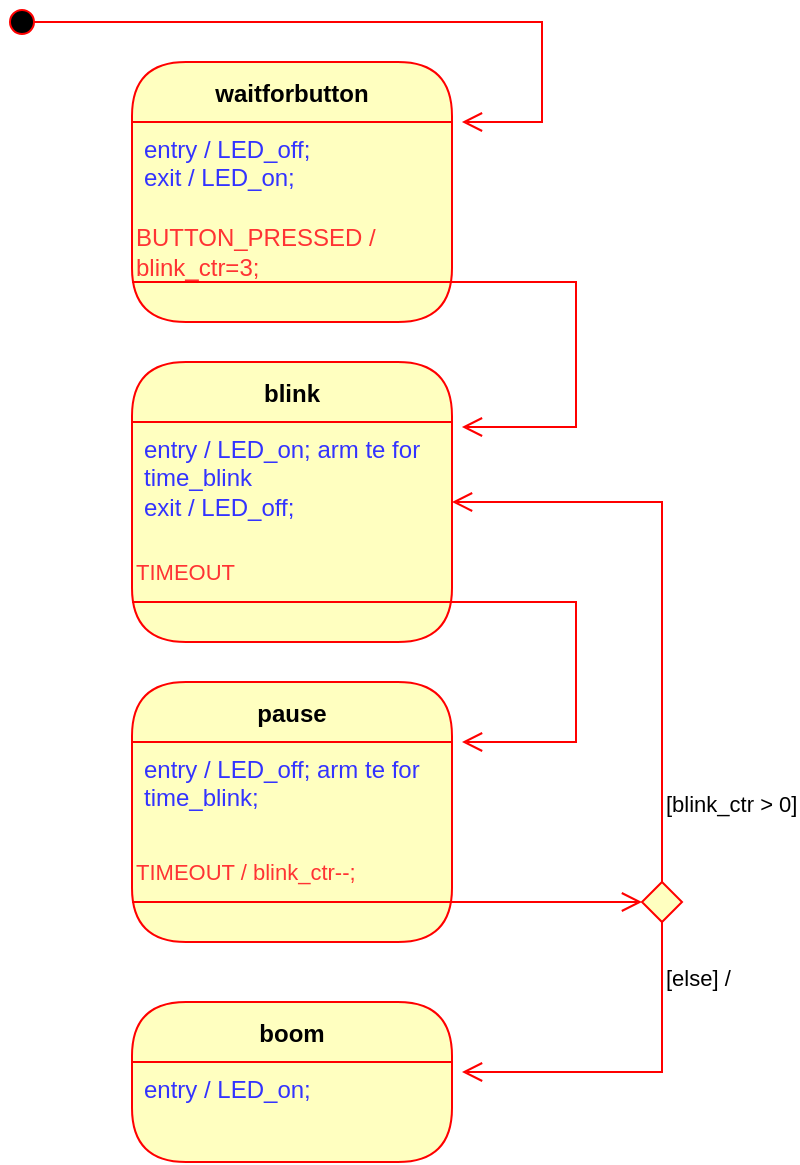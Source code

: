 <mxfile version="26.0.9">
  <diagram name="Page-1" id="0SSIopHa4KQqgShaAo-E">
    <mxGraphModel dx="1098" dy="820" grid="1" gridSize="10" guides="1" tooltips="1" connect="1" arrows="1" fold="1" page="1" pageScale="1" pageWidth="850" pageHeight="1100" math="0" shadow="0">
      <root>
        <mxCell id="0" />
        <mxCell id="1" parent="0" />
        <mxCell id="D9UuQ2wnrxMEj07U3R2p-6" value="blink" style="swimlane;fontStyle=1;align=center;verticalAlign=middle;childLayout=stackLayout;horizontal=1;startSize=30;horizontalStack=0;resizeParent=0;resizeLast=1;container=0;fontColor=#000000;collapsible=0;rounded=1;arcSize=30;strokeColor=#ff0000;fillColor=#ffffc0;swimlaneFillColor=#ffffc0;dropTarget=0;" vertex="1" parent="1">
          <mxGeometry x="135" y="210" width="160" height="140" as="geometry" />
        </mxCell>
        <mxCell id="D9UuQ2wnrxMEj07U3R2p-9" value="&lt;div&gt;&lt;br&gt;&lt;/div&gt;&lt;div&gt;&lt;br&gt;&lt;/div&gt;" style="text;html=1;strokeColor=none;fillColor=none;align=center;verticalAlign=middle;spacingLeft=4;spacingRight=4;whiteSpace=wrap;overflow=hidden;rotatable=0;fontColor=#000000;" vertex="1" parent="D9UuQ2wnrxMEj07U3R2p-6">
          <mxGeometry y="30" width="160" height="110" as="geometry" />
        </mxCell>
        <mxCell id="D9UuQ2wnrxMEj07U3R2p-10" value="entry / LED_on; arm te for time_blink&lt;div&gt;exit / LED_off;&lt;/div&gt;" style="text;strokeColor=none;fillColor=none;align=left;verticalAlign=top;spacingLeft=4;spacingRight=4;overflow=hidden;rotatable=0;points=[[0,0.5],[1,0.5]];portConstraint=eastwest;whiteSpace=wrap;html=1;fontColor=#3333FF;" vertex="1" parent="1">
          <mxGeometry x="135" y="240" width="160" height="50" as="geometry" />
        </mxCell>
        <mxCell id="D9UuQ2wnrxMEj07U3R2p-8" value="" style="edgeStyle=orthogonalEdgeStyle;html=1;verticalAlign=bottom;endArrow=open;endSize=8;strokeColor=#ff0000;rounded=0;" edge="1" parent="1">
          <mxGeometry relative="1" as="geometry">
            <mxPoint x="300" y="400" as="targetPoint" />
            <mxPoint x="135" y="330" as="sourcePoint" />
            <Array as="points">
              <mxPoint x="357" y="330" />
              <mxPoint x="357" y="400" />
            </Array>
          </mxGeometry>
        </mxCell>
        <mxCell id="D9UuQ2wnrxMEj07U3R2p-11" value="&lt;div style=&quot;text-align: left;&quot;&gt;&lt;br&gt;&lt;/div&gt;" style="edgeLabel;html=1;align=center;verticalAlign=middle;resizable=0;points=[];" vertex="1" connectable="0" parent="D9UuQ2wnrxMEj07U3R2p-8">
          <mxGeometry x="-0.648" y="2" relative="1" as="geometry">
            <mxPoint as="offset" />
          </mxGeometry>
        </mxCell>
        <mxCell id="D9UuQ2wnrxMEj07U3R2p-13" value="pause" style="swimlane;fontStyle=1;align=center;verticalAlign=middle;childLayout=stackLayout;horizontal=1;startSize=30;horizontalStack=0;resizeParent=0;resizeLast=1;container=0;fontColor=#000000;collapsible=0;rounded=1;arcSize=30;strokeColor=#ff0000;fillColor=#ffffc0;swimlaneFillColor=#ffffc0;dropTarget=0;" vertex="1" parent="1">
          <mxGeometry x="135" y="370" width="160" height="130" as="geometry" />
        </mxCell>
        <mxCell id="D9UuQ2wnrxMEj07U3R2p-14" value="&lt;div&gt;&lt;br&gt;&lt;/div&gt;&lt;div&gt;&lt;br&gt;&lt;/div&gt;" style="text;html=1;strokeColor=none;fillColor=none;align=center;verticalAlign=middle;spacingLeft=4;spacingRight=4;whiteSpace=wrap;overflow=hidden;rotatable=0;fontColor=#000000;" vertex="1" parent="D9UuQ2wnrxMEj07U3R2p-13">
          <mxGeometry y="30" width="160" height="100" as="geometry" />
        </mxCell>
        <mxCell id="D9UuQ2wnrxMEj07U3R2p-15" value="entry / LED_off; arm te for time_blink;" style="text;strokeColor=none;fillColor=none;align=left;verticalAlign=top;spacingLeft=4;spacingRight=4;overflow=hidden;rotatable=0;points=[[0,0.5],[1,0.5]];portConstraint=eastwest;whiteSpace=wrap;html=1;fontColor=#3333FF;" vertex="1" parent="1">
          <mxGeometry x="135" y="400" width="160" height="50" as="geometry" />
        </mxCell>
        <mxCell id="D9UuQ2wnrxMEj07U3R2p-18" value="waitforbutton" style="swimlane;fontStyle=1;align=center;verticalAlign=middle;childLayout=stackLayout;horizontal=1;startSize=30;horizontalStack=0;resizeParent=0;resizeLast=1;container=0;fontColor=#000000;collapsible=0;rounded=1;arcSize=30;strokeColor=#ff0000;fillColor=#ffffc0;swimlaneFillColor=#ffffc0;dropTarget=0;" vertex="1" parent="1">
          <mxGeometry x="135" y="60" width="160" height="130" as="geometry" />
        </mxCell>
        <mxCell id="D9UuQ2wnrxMEj07U3R2p-19" value="&lt;div&gt;&lt;br&gt;&lt;/div&gt;&lt;div&gt;&lt;br&gt;&lt;/div&gt;" style="text;html=1;strokeColor=none;fillColor=none;align=center;verticalAlign=middle;spacingLeft=4;spacingRight=4;whiteSpace=wrap;overflow=hidden;rotatable=0;fontColor=#000000;" vertex="1" parent="D9UuQ2wnrxMEj07U3R2p-18">
          <mxGeometry y="30" width="160" height="100" as="geometry" />
        </mxCell>
        <mxCell id="D9UuQ2wnrxMEj07U3R2p-20" value="entry / LED_off;&lt;div&gt;exit / LED_on;&lt;/div&gt;" style="text;strokeColor=none;fillColor=none;align=left;verticalAlign=top;spacingLeft=4;spacingRight=4;overflow=hidden;rotatable=0;points=[[0,0.5],[1,0.5]];portConstraint=eastwest;whiteSpace=wrap;html=1;fontColor=#3333FF;" vertex="1" parent="1">
          <mxGeometry x="135" y="90" width="160" height="40" as="geometry" />
        </mxCell>
        <mxCell id="D9UuQ2wnrxMEj07U3R2p-21" value="" style="edgeStyle=orthogonalEdgeStyle;html=1;verticalAlign=bottom;endArrow=open;endSize=8;strokeColor=#ff0000;rounded=0;entryX=1.031;entryY=0.05;entryDx=0;entryDy=0;entryPerimeter=0;" edge="1" parent="1" target="D9UuQ2wnrxMEj07U3R2p-10">
          <mxGeometry relative="1" as="geometry">
            <mxPoint x="310" y="270" as="targetPoint" />
            <mxPoint x="135" y="170" as="sourcePoint" />
            <Array as="points">
              <mxPoint x="357" y="170" />
              <mxPoint x="357" y="242" />
            </Array>
          </mxGeometry>
        </mxCell>
        <mxCell id="D9UuQ2wnrxMEj07U3R2p-23" value="BUTTON_PRESSED / blink_ctr=3;" style="text;html=1;align=left;verticalAlign=middle;whiteSpace=wrap;rounded=0;fontColor=#FF3333;" vertex="1" parent="1">
          <mxGeometry x="135" y="140" width="160" height="30" as="geometry" />
        </mxCell>
        <mxCell id="D9UuQ2wnrxMEj07U3R2p-25" value="&lt;div style=&quot;font-size: 11px; text-wrap: nowrap;&quot;&gt;&lt;font style=&quot;color: rgb(255, 51, 51);&quot;&gt;TIMEOUT&lt;/font&gt;&lt;/div&gt;" style="text;html=1;align=left;verticalAlign=middle;whiteSpace=wrap;rounded=0;" vertex="1" parent="1">
          <mxGeometry x="135" y="300" width="160" height="30" as="geometry" />
        </mxCell>
        <mxCell id="D9UuQ2wnrxMEj07U3R2p-26" value="&lt;div style=&quot;font-size: 11px; text-wrap: nowrap;&quot;&gt;&lt;font style=&quot;color: rgb(255, 51, 51);&quot;&gt;TIMEOUT / blink_ctr--;&lt;/font&gt;&lt;/div&gt;" style="text;html=1;align=left;verticalAlign=middle;whiteSpace=wrap;rounded=0;" vertex="1" parent="1">
          <mxGeometry x="135" y="450" width="160" height="30" as="geometry" />
        </mxCell>
        <mxCell id="D9UuQ2wnrxMEj07U3R2p-27" value="" style="rhombus;whiteSpace=wrap;html=1;fontColor=#000000;fillColor=#ffffc0;strokeColor=#ff0000;" vertex="1" parent="1">
          <mxGeometry x="390" y="470" width="20" height="20" as="geometry" />
        </mxCell>
        <mxCell id="D9UuQ2wnrxMEj07U3R2p-28" value="[blink_ctr &amp;gt; 0]" style="edgeStyle=orthogonalEdgeStyle;html=1;align=left;verticalAlign=bottom;endArrow=open;endSize=8;strokeColor=#ff0000;rounded=0;exitX=0.5;exitY=0;exitDx=0;exitDy=0;entryX=1;entryY=0.5;entryDx=0;entryDy=0;" edge="1" source="D9UuQ2wnrxMEj07U3R2p-27" parent="1">
          <mxGeometry x="-0.797" relative="1" as="geometry">
            <mxPoint x="295" y="280" as="targetPoint" />
            <Array as="points">
              <mxPoint x="400" y="280" />
            </Array>
            <mxPoint as="offset" />
          </mxGeometry>
        </mxCell>
        <mxCell id="D9UuQ2wnrxMEj07U3R2p-29" value="[else] /&amp;nbsp;" style="edgeStyle=orthogonalEdgeStyle;html=1;align=left;verticalAlign=top;endArrow=open;endSize=8;strokeColor=#ff0000;rounded=0;exitX=0.5;exitY=1;exitDx=0;exitDy=0;" edge="1" source="D9UuQ2wnrxMEj07U3R2p-27" parent="1">
          <mxGeometry x="-0.829" relative="1" as="geometry">
            <mxPoint x="300" y="565" as="targetPoint" />
            <Array as="points">
              <mxPoint x="400" y="565" />
            </Array>
            <mxPoint as="offset" />
          </mxGeometry>
        </mxCell>
        <mxCell id="D9UuQ2wnrxMEj07U3R2p-30" value="boom" style="swimlane;fontStyle=1;align=center;verticalAlign=middle;childLayout=stackLayout;horizontal=1;startSize=30;horizontalStack=0;resizeParent=0;resizeLast=1;container=0;fontColor=#000000;collapsible=0;rounded=1;arcSize=30;strokeColor=#ff0000;fillColor=#ffffc0;swimlaneFillColor=#ffffc0;dropTarget=0;" vertex="1" parent="1">
          <mxGeometry x="135" y="530" width="160" height="80" as="geometry" />
        </mxCell>
        <mxCell id="D9UuQ2wnrxMEj07U3R2p-31" value="&lt;div&gt;&lt;br&gt;&lt;/div&gt;&lt;div&gt;&lt;br&gt;&lt;/div&gt;" style="text;html=1;strokeColor=none;fillColor=none;align=center;verticalAlign=middle;spacingLeft=4;spacingRight=4;whiteSpace=wrap;overflow=hidden;rotatable=0;fontColor=#000000;" vertex="1" parent="D9UuQ2wnrxMEj07U3R2p-30">
          <mxGeometry y="30" width="160" height="50" as="geometry" />
        </mxCell>
        <mxCell id="D9UuQ2wnrxMEj07U3R2p-32" value="entry / LED_on;" style="text;strokeColor=none;fillColor=none;align=left;verticalAlign=top;spacingLeft=4;spacingRight=4;overflow=hidden;rotatable=0;points=[[0,0.5],[1,0.5]];portConstraint=eastwest;whiteSpace=wrap;html=1;fontColor=#3333FF;" vertex="1" parent="1">
          <mxGeometry x="135" y="560" width="160" height="40" as="geometry" />
        </mxCell>
        <mxCell id="D9UuQ2wnrxMEj07U3R2p-44" value="" style="edgeStyle=orthogonalEdgeStyle;html=1;verticalAlign=bottom;endArrow=open;endSize=8;strokeColor=#ff0000;rounded=0;entryX=1.031;entryY=0;entryDx=0;entryDy=0;entryPerimeter=0;" edge="1" parent="1" target="D9UuQ2wnrxMEj07U3R2p-20">
          <mxGeometry relative="1" as="geometry">
            <mxPoint x="330" y="90" as="targetPoint" />
            <mxPoint x="80" y="40" as="sourcePoint" />
            <Array as="points">
              <mxPoint x="340" y="40" />
              <mxPoint x="340" y="90" />
            </Array>
          </mxGeometry>
        </mxCell>
        <mxCell id="D9UuQ2wnrxMEj07U3R2p-46" value="" style="edgeStyle=orthogonalEdgeStyle;html=1;verticalAlign=bottom;endArrow=open;endSize=8;strokeColor=#ff0000;rounded=0;exitX=0;exitY=1;exitDx=0;exitDy=0;entryX=0;entryY=0.5;entryDx=0;entryDy=0;" edge="1" source="D9UuQ2wnrxMEj07U3R2p-26" parent="1" target="D9UuQ2wnrxMEj07U3R2p-27">
          <mxGeometry relative="1" as="geometry">
            <mxPoint x="380" y="465" as="targetPoint" />
            <mxPoint x="595" y="360" as="sourcePoint" />
            <Array as="points">
              <mxPoint x="370" y="480" />
              <mxPoint x="370" y="480" />
            </Array>
          </mxGeometry>
        </mxCell>
        <mxCell id="D9UuQ2wnrxMEj07U3R2p-47" value="" style="ellipse;html=1;shape=startState;fillColor=#000000;strokeColor=#ff0000;" vertex="1" parent="1">
          <mxGeometry x="70" y="30" width="20" height="20" as="geometry" />
        </mxCell>
      </root>
    </mxGraphModel>
  </diagram>
</mxfile>
